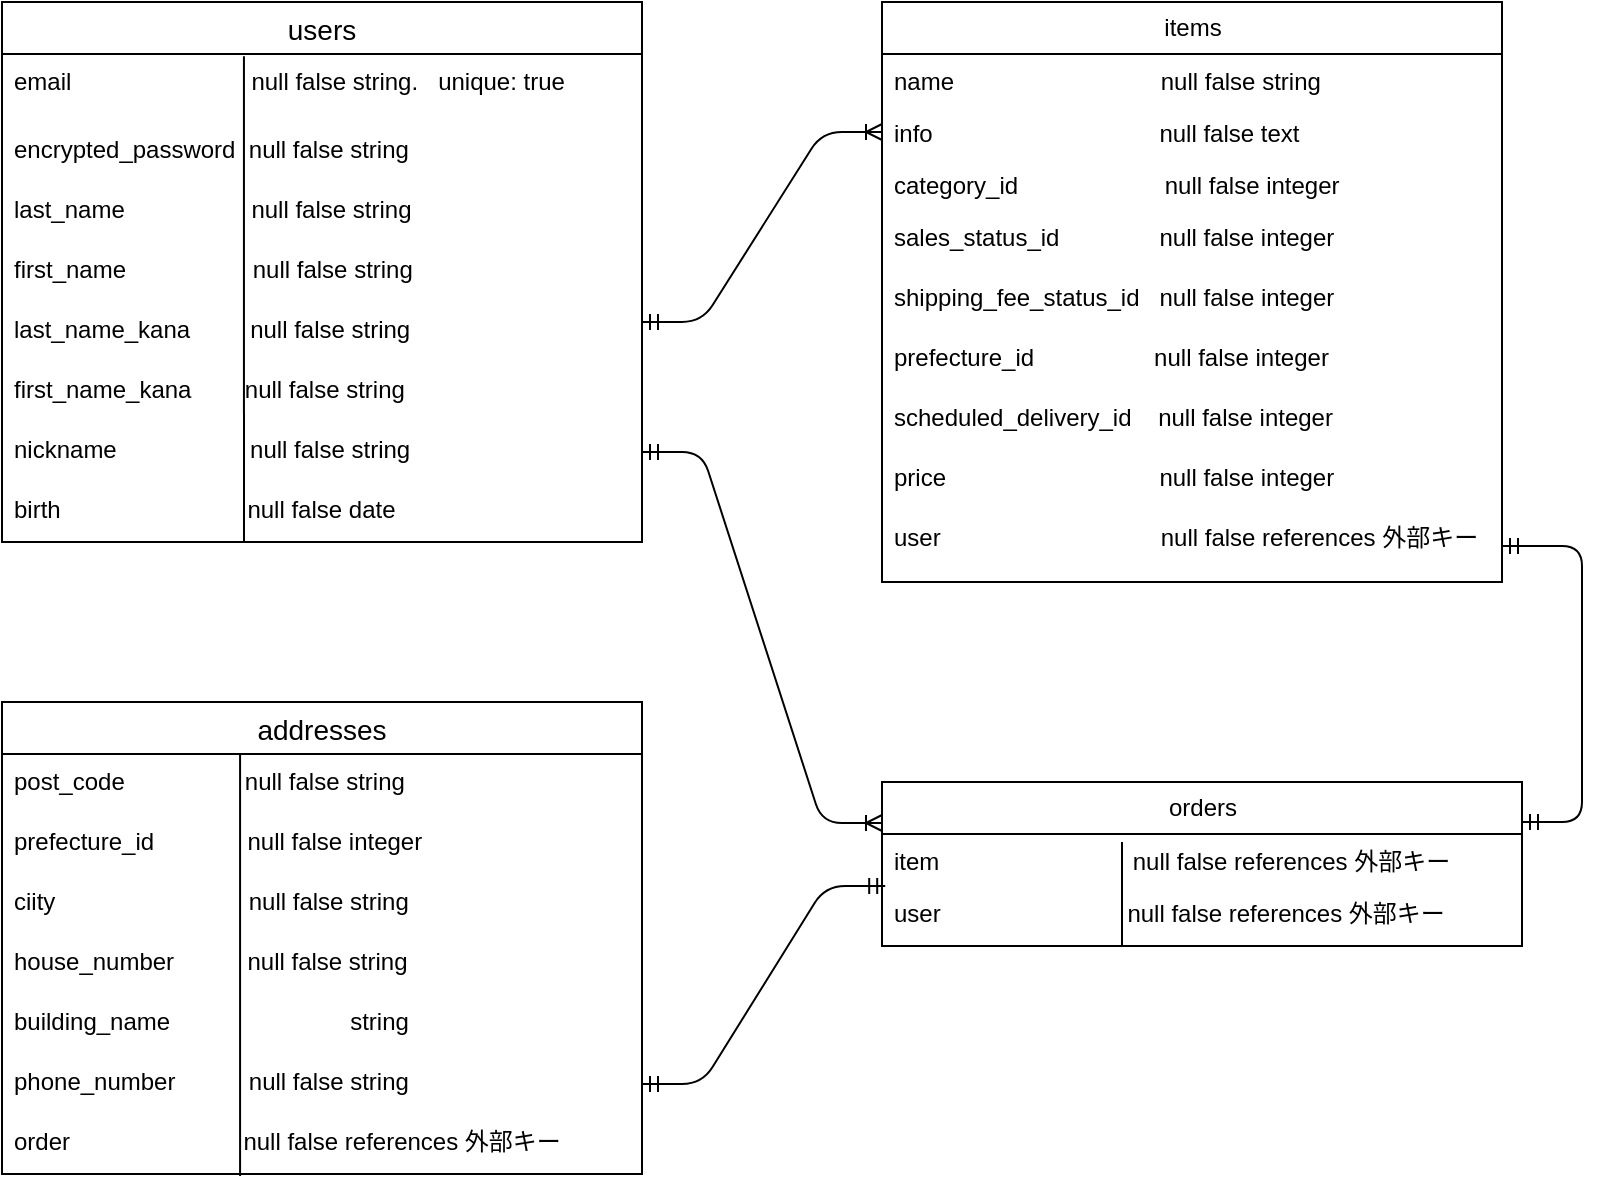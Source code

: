 <mxfile>
    <diagram id="6mC3bbU4l5IzLsoMbnYP" name="Page-1">
        <mxGraphModel dx="626" dy="867" grid="1" gridSize="10" guides="1" tooltips="1" connect="1" arrows="1" fold="1" page="1" pageScale="1" pageWidth="827" pageHeight="1169" math="0" shadow="0">
            <root>
                <mxCell id="0"/>
                <mxCell id="1" parent="0"/>
                <mxCell id="271" value="users" style="swimlane;fontStyle=0;childLayout=stackLayout;horizontal=1;startSize=26;horizontalStack=0;resizeParent=1;resizeParentMax=0;resizeLast=0;collapsible=1;marginBottom=0;align=center;fontSize=14;" parent="1" vertex="1">
                    <mxGeometry x="40" y="40" width="320" height="270" as="geometry"/>
                </mxCell>
                <mxCell id="272" value="email                           null false string.   unique: true" style="text;strokeColor=none;fillColor=none;spacingLeft=4;spacingRight=4;overflow=hidden;rotatable=0;points=[[0,0.5],[1,0.5]];portConstraint=eastwest;fontSize=12;" parent="271" vertex="1">
                    <mxGeometry y="26" width="320" height="34" as="geometry"/>
                </mxCell>
                <mxCell id="273" value="encrypted_password  null false string" style="text;strokeColor=none;fillColor=none;spacingLeft=4;spacingRight=4;overflow=hidden;rotatable=0;points=[[0,0.5],[1,0.5]];portConstraint=eastwest;fontSize=12;" parent="271" vertex="1">
                    <mxGeometry y="60" width="320" height="30" as="geometry"/>
                </mxCell>
                <mxCell id="277" value="last_name                   null false string   " style="text;strokeColor=none;fillColor=none;spacingLeft=4;spacingRight=4;overflow=hidden;rotatable=0;points=[[0,0.5],[1,0.5]];portConstraint=eastwest;fontSize=12;" parent="271" vertex="1">
                    <mxGeometry y="90" width="320" height="30" as="geometry"/>
                </mxCell>
                <mxCell id="278" value="first_name                   null false string" style="text;strokeColor=none;fillColor=none;spacingLeft=4;spacingRight=4;overflow=hidden;rotatable=0;points=[[0,0.5],[1,0.5]];portConstraint=eastwest;fontSize=12;" parent="271" vertex="1">
                    <mxGeometry y="120" width="320" height="30" as="geometry"/>
                </mxCell>
                <mxCell id="279" value="last_name_kana         null false string" style="text;strokeColor=none;fillColor=none;spacingLeft=4;spacingRight=4;overflow=hidden;rotatable=0;points=[[0,0.5],[1,0.5]];portConstraint=eastwest;fontSize=12;" parent="271" vertex="1">
                    <mxGeometry y="150" width="320" height="30" as="geometry"/>
                </mxCell>
                <mxCell id="280" value="first_name_kana        null false string" style="text;strokeColor=none;fillColor=none;spacingLeft=4;spacingRight=4;overflow=hidden;rotatable=0;points=[[0,0.5],[1,0.5]];portConstraint=eastwest;fontSize=12;" parent="271" vertex="1">
                    <mxGeometry y="180" width="320" height="30" as="geometry"/>
                </mxCell>
                <mxCell id="330" value="" style="endArrow=none;html=1;startArrow=none;exitX=0.375;exitY=1;exitDx=0;exitDy=0;exitPerimeter=0;" parent="271" source="274" target="271" edge="1">
                    <mxGeometry width="50" height="50" relative="1" as="geometry">
                        <mxPoint x="120" y="261" as="sourcePoint"/>
                        <mxPoint x="120" y="30" as="targetPoint"/>
                    </mxGeometry>
                </mxCell>
                <mxCell id="281" value="nickname                    null false string" style="text;strokeColor=none;fillColor=none;spacingLeft=4;spacingRight=4;overflow=hidden;rotatable=0;points=[[0,0.5],[1,0.5]];portConstraint=eastwest;fontSize=12;" parent="271" vertex="1">
                    <mxGeometry y="210" width="320" height="30" as="geometry"/>
                </mxCell>
                <mxCell id="351" value="" style="endArrow=none;html=1;rounded=0;entryX=0.378;entryY=0.033;entryDx=0;entryDy=0;entryPerimeter=0;" parent="271" source="274" target="272" edge="1">
                    <mxGeometry relative="1" as="geometry">
                        <mxPoint x="120" y="240" as="sourcePoint"/>
                        <mxPoint x="280" y="240" as="targetPoint"/>
                        <Array as="points">
                            <mxPoint x="121" y="270"/>
                        </Array>
                    </mxGeometry>
                </mxCell>
                <mxCell id="274" value="birth                            null false date" style="text;strokeColor=none;fillColor=none;spacingLeft=4;spacingRight=4;overflow=hidden;rotatable=0;points=[[0,0.5],[1,0.5]];portConstraint=eastwest;fontSize=12;" parent="271" vertex="1">
                    <mxGeometry y="240" width="320" height="30" as="geometry"/>
                </mxCell>
                <mxCell id="286" value="items" style="swimlane;fontStyle=0;childLayout=stackLayout;horizontal=1;startSize=26;fillColor=none;horizontalStack=0;resizeParent=1;resizeParentMax=0;resizeLast=0;collapsible=1;marginBottom=0;html=1;" parent="1" vertex="1">
                    <mxGeometry x="480" y="40" width="310" height="290" as="geometry"/>
                </mxCell>
                <mxCell id="287" value="name&amp;nbsp; &amp;nbsp; &amp;nbsp; &amp;nbsp; &amp;nbsp; &amp;nbsp; &amp;nbsp; &amp;nbsp; &amp;nbsp; &amp;nbsp; &amp;nbsp; &amp;nbsp; &amp;nbsp; &amp;nbsp; &amp;nbsp; &amp;nbsp;null false string" style="text;strokeColor=none;fillColor=none;align=left;verticalAlign=top;spacingLeft=4;spacingRight=4;overflow=hidden;rotatable=0;points=[[0,0.5],[1,0.5]];portConstraint=eastwest;whiteSpace=wrap;html=1;" parent="286" vertex="1">
                    <mxGeometry y="26" width="310" height="26" as="geometry"/>
                </mxCell>
                <mxCell id="288" value="info&amp;nbsp; &amp;nbsp; &amp;nbsp; &amp;nbsp; &amp;nbsp; &amp;nbsp; &amp;nbsp; &amp;nbsp; &amp;nbsp; &amp;nbsp; &amp;nbsp; &amp;nbsp; &amp;nbsp; &amp;nbsp; &amp;nbsp; &amp;nbsp; &amp;nbsp; null false text" style="text;strokeColor=none;fillColor=none;align=left;verticalAlign=top;spacingLeft=4;spacingRight=4;overflow=hidden;rotatable=0;points=[[0,0.5],[1,0.5]];portConstraint=eastwest;whiteSpace=wrap;html=1;" parent="286" vertex="1">
                    <mxGeometry y="52" width="310" height="26" as="geometry"/>
                </mxCell>
                <mxCell id="289" value="category_id&amp;nbsp; &amp;nbsp; &amp;nbsp; &amp;nbsp; &amp;nbsp; &amp;nbsp; &amp;nbsp; &amp;nbsp; &amp;nbsp; &amp;nbsp; &amp;nbsp; null false integer" style="text;strokeColor=none;fillColor=none;align=left;verticalAlign=top;spacingLeft=4;spacingRight=4;overflow=hidden;rotatable=0;points=[[0,0.5],[1,0.5]];portConstraint=eastwest;whiteSpace=wrap;html=1;" parent="286" vertex="1">
                    <mxGeometry y="78" width="310" height="26" as="geometry"/>
                </mxCell>
                <mxCell id="290" value="sales_status_id               null false integer " style="text;strokeColor=none;fillColor=none;spacingLeft=4;spacingRight=4;overflow=hidden;rotatable=0;points=[[0,0.5],[1,0.5]];portConstraint=eastwest;fontSize=12;" parent="286" vertex="1">
                    <mxGeometry y="104" width="310" height="30" as="geometry"/>
                </mxCell>
                <mxCell id="292" value="shipping_fee_status_id   null false integer" style="text;strokeColor=none;fillColor=none;spacingLeft=4;spacingRight=4;overflow=hidden;rotatable=0;points=[[0,0.5],[1,0.5]];portConstraint=eastwest;fontSize=12;" parent="286" vertex="1">
                    <mxGeometry y="134" width="310" height="30" as="geometry"/>
                </mxCell>
                <mxCell id="293" value="prefecture_id                  null false integer" style="text;strokeColor=none;fillColor=none;spacingLeft=4;spacingRight=4;overflow=hidden;rotatable=0;points=[[0,0.5],[1,0.5]];portConstraint=eastwest;fontSize=12;" parent="286" vertex="1">
                    <mxGeometry y="164" width="310" height="30" as="geometry"/>
                </mxCell>
                <mxCell id="294" value="scheduled_delivery_id    null false integer" style="text;strokeColor=none;fillColor=none;spacingLeft=4;spacingRight=4;overflow=hidden;rotatable=0;points=[[0,0.5],[1,0.5]];portConstraint=eastwest;fontSize=12;" parent="286" vertex="1">
                    <mxGeometry y="194" width="310" height="30" as="geometry"/>
                </mxCell>
                <mxCell id="295" value="price                                null false integer" style="text;strokeColor=none;fillColor=none;spacingLeft=4;spacingRight=4;overflow=hidden;rotatable=0;points=[[0,0.5],[1,0.5]];portConstraint=eastwest;fontSize=12;" parent="286" vertex="1">
                    <mxGeometry y="224" width="310" height="30" as="geometry"/>
                </mxCell>
                <mxCell id="304" value="user                                 null false references 外部キー" style="text;strokeColor=none;fillColor=none;spacingLeft=4;spacingRight=4;overflow=hidden;rotatable=0;points=[[0,0.5],[1,0.5]];portConstraint=eastwest;fontSize=12;" parent="286" vertex="1">
                    <mxGeometry y="254" width="310" height="36" as="geometry"/>
                </mxCell>
                <mxCell id="325" style="edgeStyle=none;html=1;entryX=0;entryY=0.5;entryDx=0;entryDy=0;" parent="286" source="286" target="292" edge="1">
                    <mxGeometry relative="1" as="geometry"/>
                </mxCell>
                <mxCell id="299" value="orders" style="swimlane;fontStyle=0;childLayout=stackLayout;horizontal=1;startSize=26;fillColor=none;horizontalStack=0;resizeParent=1;resizeParentMax=0;resizeLast=0;collapsible=1;marginBottom=0;html=1;" parent="1" vertex="1">
                    <mxGeometry x="480" y="430" width="320" height="82" as="geometry"/>
                </mxCell>
                <mxCell id="302" value="item&amp;nbsp; &amp;nbsp; &amp;nbsp; &amp;nbsp; &amp;nbsp; &amp;nbsp; &amp;nbsp; &amp;nbsp; &amp;nbsp; &amp;nbsp; &amp;nbsp; &amp;nbsp; &amp;nbsp; &amp;nbsp; &amp;nbsp;null false references 外部キー" style="text;strokeColor=none;fillColor=none;align=left;verticalAlign=top;spacingLeft=4;spacingRight=4;overflow=hidden;rotatable=0;points=[[0,0.5],[1,0.5]];portConstraint=eastwest;whiteSpace=wrap;html=1;" parent="299" vertex="1">
                    <mxGeometry y="26" width="320" height="26" as="geometry"/>
                </mxCell>
                <mxCell id="305" value="user                            null false references 外部キー" style="text;strokeColor=none;fillColor=none;spacingLeft=4;spacingRight=4;overflow=hidden;rotatable=0;points=[[0,0.5],[1,0.5]];portConstraint=eastwest;fontSize=12;" parent="299" vertex="1">
                    <mxGeometry y="52" width="320" height="30" as="geometry"/>
                </mxCell>
                <mxCell id="336" value="" style="endArrow=none;html=1;rounded=0;exitX=0.375;exitY=1;exitDx=0;exitDy=0;exitPerimeter=0;" parent="299" source="305" edge="1">
                    <mxGeometry relative="1" as="geometry">
                        <mxPoint x="120" y="130" as="sourcePoint"/>
                        <mxPoint x="120" y="30" as="targetPoint"/>
                    </mxGeometry>
                </mxCell>
                <mxCell id="312" value="addresses" style="swimlane;fontStyle=0;childLayout=stackLayout;horizontal=1;startSize=26;horizontalStack=0;resizeParent=1;resizeParentMax=0;resizeLast=0;collapsible=1;marginBottom=0;align=center;fontSize=14;" parent="1" vertex="1">
                    <mxGeometry x="40" y="390" width="320" height="236" as="geometry"/>
                </mxCell>
                <mxCell id="313" value="post_code                  null false string" style="text;strokeColor=none;fillColor=none;spacingLeft=4;spacingRight=4;overflow=hidden;rotatable=0;points=[[0,0.5],[1,0.5]];portConstraint=eastwest;fontSize=12;" parent="312" vertex="1">
                    <mxGeometry y="26" width="320" height="30" as="geometry"/>
                </mxCell>
                <mxCell id="314" value="prefecture_id              null false integer" style="text;strokeColor=none;fillColor=none;spacingLeft=4;spacingRight=4;overflow=hidden;rotatable=0;points=[[0,0.5],[1,0.5]];portConstraint=eastwest;fontSize=12;" parent="312" vertex="1">
                    <mxGeometry y="56" width="320" height="30" as="geometry"/>
                </mxCell>
                <mxCell id="315" value="ciity                             null false string" style="text;strokeColor=none;fillColor=none;spacingLeft=4;spacingRight=4;overflow=hidden;rotatable=0;points=[[0,0.5],[1,0.5]];portConstraint=eastwest;fontSize=12;" parent="312" vertex="1">
                    <mxGeometry y="86" width="320" height="30" as="geometry"/>
                </mxCell>
                <mxCell id="317" value="house_number           null false string" style="text;strokeColor=none;fillColor=none;spacingLeft=4;spacingRight=4;overflow=hidden;rotatable=0;points=[[0,0.5],[1,0.5]];portConstraint=eastwest;fontSize=12;" parent="312" vertex="1">
                    <mxGeometry y="116" width="320" height="30" as="geometry"/>
                </mxCell>
                <mxCell id="316" value="building_name                           string" style="text;strokeColor=none;fillColor=none;spacingLeft=4;spacingRight=4;overflow=hidden;rotatable=0;points=[[0,0.5],[1,0.5]];portConstraint=eastwest;fontSize=12;" parent="312" vertex="1">
                    <mxGeometry y="146" width="320" height="30" as="geometry"/>
                </mxCell>
                <mxCell id="318" value="phone_number           null false string" style="text;strokeColor=none;fillColor=none;spacingLeft=4;spacingRight=4;overflow=hidden;rotatable=0;points=[[0,0.5],[1,0.5]];portConstraint=eastwest;fontSize=12;" parent="312" vertex="1">
                    <mxGeometry y="176" width="320" height="30" as="geometry"/>
                </mxCell>
                <mxCell id="333" value="" style="endArrow=none;html=1;rounded=0;exitX=0.372;exitY=0;exitDx=0;exitDy=0;exitPerimeter=0;entryX=0.372;entryY=1.033;entryDx=0;entryDy=0;entryPerimeter=0;" parent="312" source="313" target="352" edge="1">
                    <mxGeometry relative="1" as="geometry">
                        <mxPoint x="310" y="-40" as="sourcePoint"/>
                        <mxPoint x="470" y="-40" as="targetPoint"/>
                    </mxGeometry>
                </mxCell>
                <mxCell id="352" value="order                          null false references 外部キー " style="text;strokeColor=none;fillColor=none;spacingLeft=4;spacingRight=4;overflow=hidden;rotatable=0;points=[[0,0.5],[1,0.5]];portConstraint=eastwest;fontSize=12;" parent="312" vertex="1">
                    <mxGeometry y="206" width="320" height="30" as="geometry"/>
                </mxCell>
                <mxCell id="319" value="" style="edgeStyle=entityRelationEdgeStyle;fontSize=12;html=1;endArrow=ERmandOne;startArrow=ERmandOne;entryX=0.005;entryY=0;entryDx=0;entryDy=0;entryPerimeter=0;exitX=1;exitY=0.5;exitDx=0;exitDy=0;" parent="1" source="318" target="305" edge="1">
                    <mxGeometry width="100" height="100" relative="1" as="geometry">
                        <mxPoint x="390" y="400" as="sourcePoint"/>
                        <mxPoint x="490" y="300" as="targetPoint"/>
                    </mxGeometry>
                </mxCell>
                <mxCell id="357" value="" style="edgeStyle=entityRelationEdgeStyle;fontSize=12;html=1;endArrow=ERoneToMany;startArrow=ERmandOne;entryX=0;entryY=0.25;entryDx=0;entryDy=0;" parent="1" source="281" target="299" edge="1">
                    <mxGeometry width="100" height="100" relative="1" as="geometry">
                        <mxPoint x="370" y="440" as="sourcePoint"/>
                        <mxPoint x="470" y="340" as="targetPoint"/>
                    </mxGeometry>
                </mxCell>
                <mxCell id="358" value="" style="edgeStyle=entityRelationEdgeStyle;fontSize=12;html=1;endArrow=ERoneToMany;startArrow=ERmandOne;entryX=0;entryY=0.5;entryDx=0;entryDy=0;" parent="1" target="288" edge="1">
                    <mxGeometry width="100" height="100" relative="1" as="geometry">
                        <mxPoint x="360" y="200" as="sourcePoint"/>
                        <mxPoint x="470" y="100" as="targetPoint"/>
                    </mxGeometry>
                </mxCell>
                <mxCell id="359" value="" style="edgeStyle=entityRelationEdgeStyle;fontSize=12;html=1;endArrow=ERmandOne;startArrow=ERmandOne;" parent="1" target="304" edge="1">
                    <mxGeometry width="100" height="100" relative="1" as="geometry">
                        <mxPoint x="800" y="450" as="sourcePoint"/>
                        <mxPoint x="790" y="300" as="targetPoint"/>
                    </mxGeometry>
                </mxCell>
            </root>
        </mxGraphModel>
    </diagram>
</mxfile>